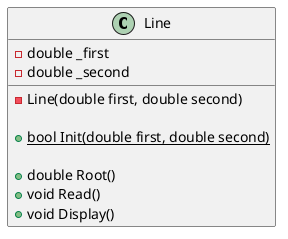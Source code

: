 @startuml
'https://plantuml.com/class-diagram

class Line

class Line {
- double _first
- double _second
- Line(double first, double second)

+ {static} bool Init(double first, double second)

+ double Root()
+ void Read()
+ void Display()
}

@enduml
